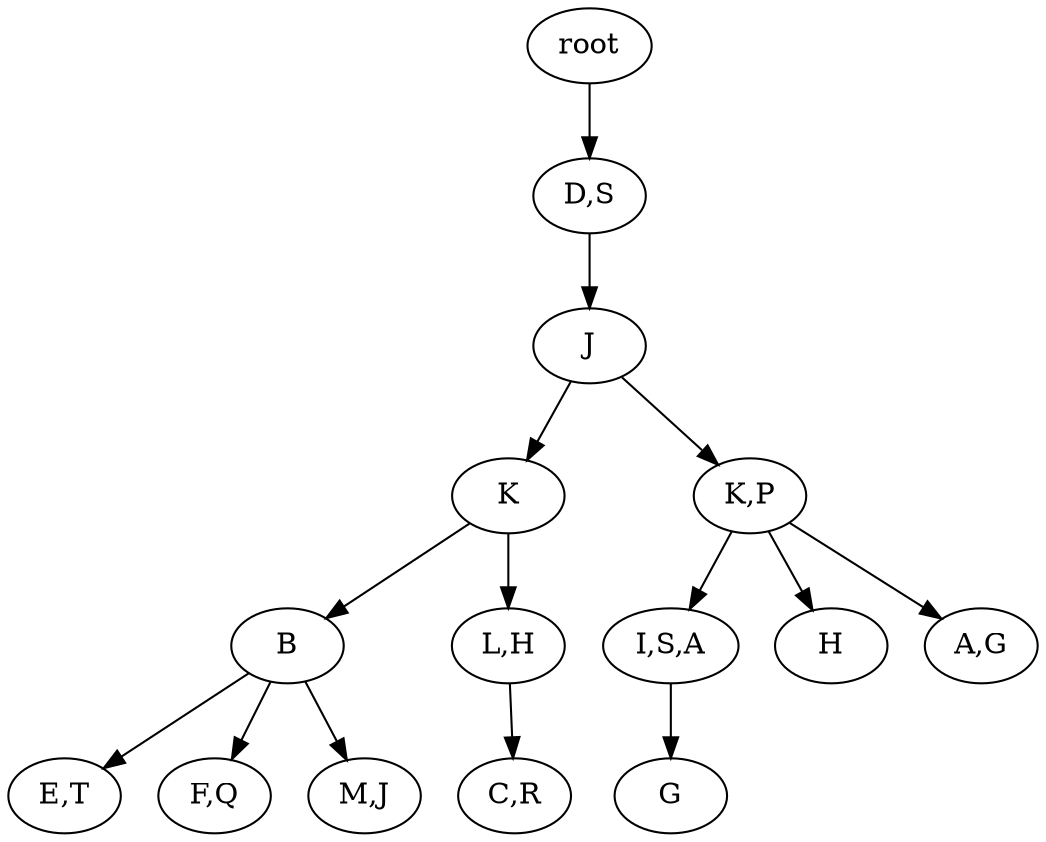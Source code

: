 strict digraph G {
	graph [name=G];
	0	 [label=root];
	1	 [label="D,S"];
	0 -> 1;
	2	 [label=J];
	1 -> 2;
	3	 [label=K];
	2 -> 3;
	4	 [label="K,P"];
	2 -> 4;
	5	 [label=B];
	3 -> 5;
	6	 [label="L,H"];
	3 -> 6;
	7	 [label="I,S,A"];
	4 -> 7;
	8	 [label=H];
	4 -> 8;
	9	 [label="A,G"];
	4 -> 9;
	10	 [label="E,T"];
	5 -> 10;
	11	 [label="F,Q"];
	5 -> 11;
	12	 [label="M,J"];
	5 -> 12;
	13	 [label="C,R"];
	6 -> 13;
	14	 [label=G];
	7 -> 14;
}
